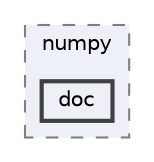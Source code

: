 digraph "/home/jam/Research/IRES-2025/dev/src/llm-scripts/testing/hypothesis-testing/hyp-env/lib/python3.12/site-packages/numpy/doc"
{
 // LATEX_PDF_SIZE
  bgcolor="transparent";
  edge [fontname=Helvetica,fontsize=10,labelfontname=Helvetica,labelfontsize=10];
  node [fontname=Helvetica,fontsize=10,shape=box,height=0.2,width=0.4];
  compound=true
  subgraph clusterdir_2c642f87bc556e878af6fc431ed0cc78 {
    graph [ bgcolor="#edf0f7", pencolor="grey50", label="numpy", fontname=Helvetica,fontsize=10 style="filled,dashed", URL="dir_2c642f87bc556e878af6fc431ed0cc78.html",tooltip=""]
  dir_14a01e0953bc78c515634be98e58c474 [label="doc", fillcolor="#edf0f7", color="grey25", style="filled,bold", URL="dir_14a01e0953bc78c515634be98e58c474.html",tooltip=""];
  }
}
